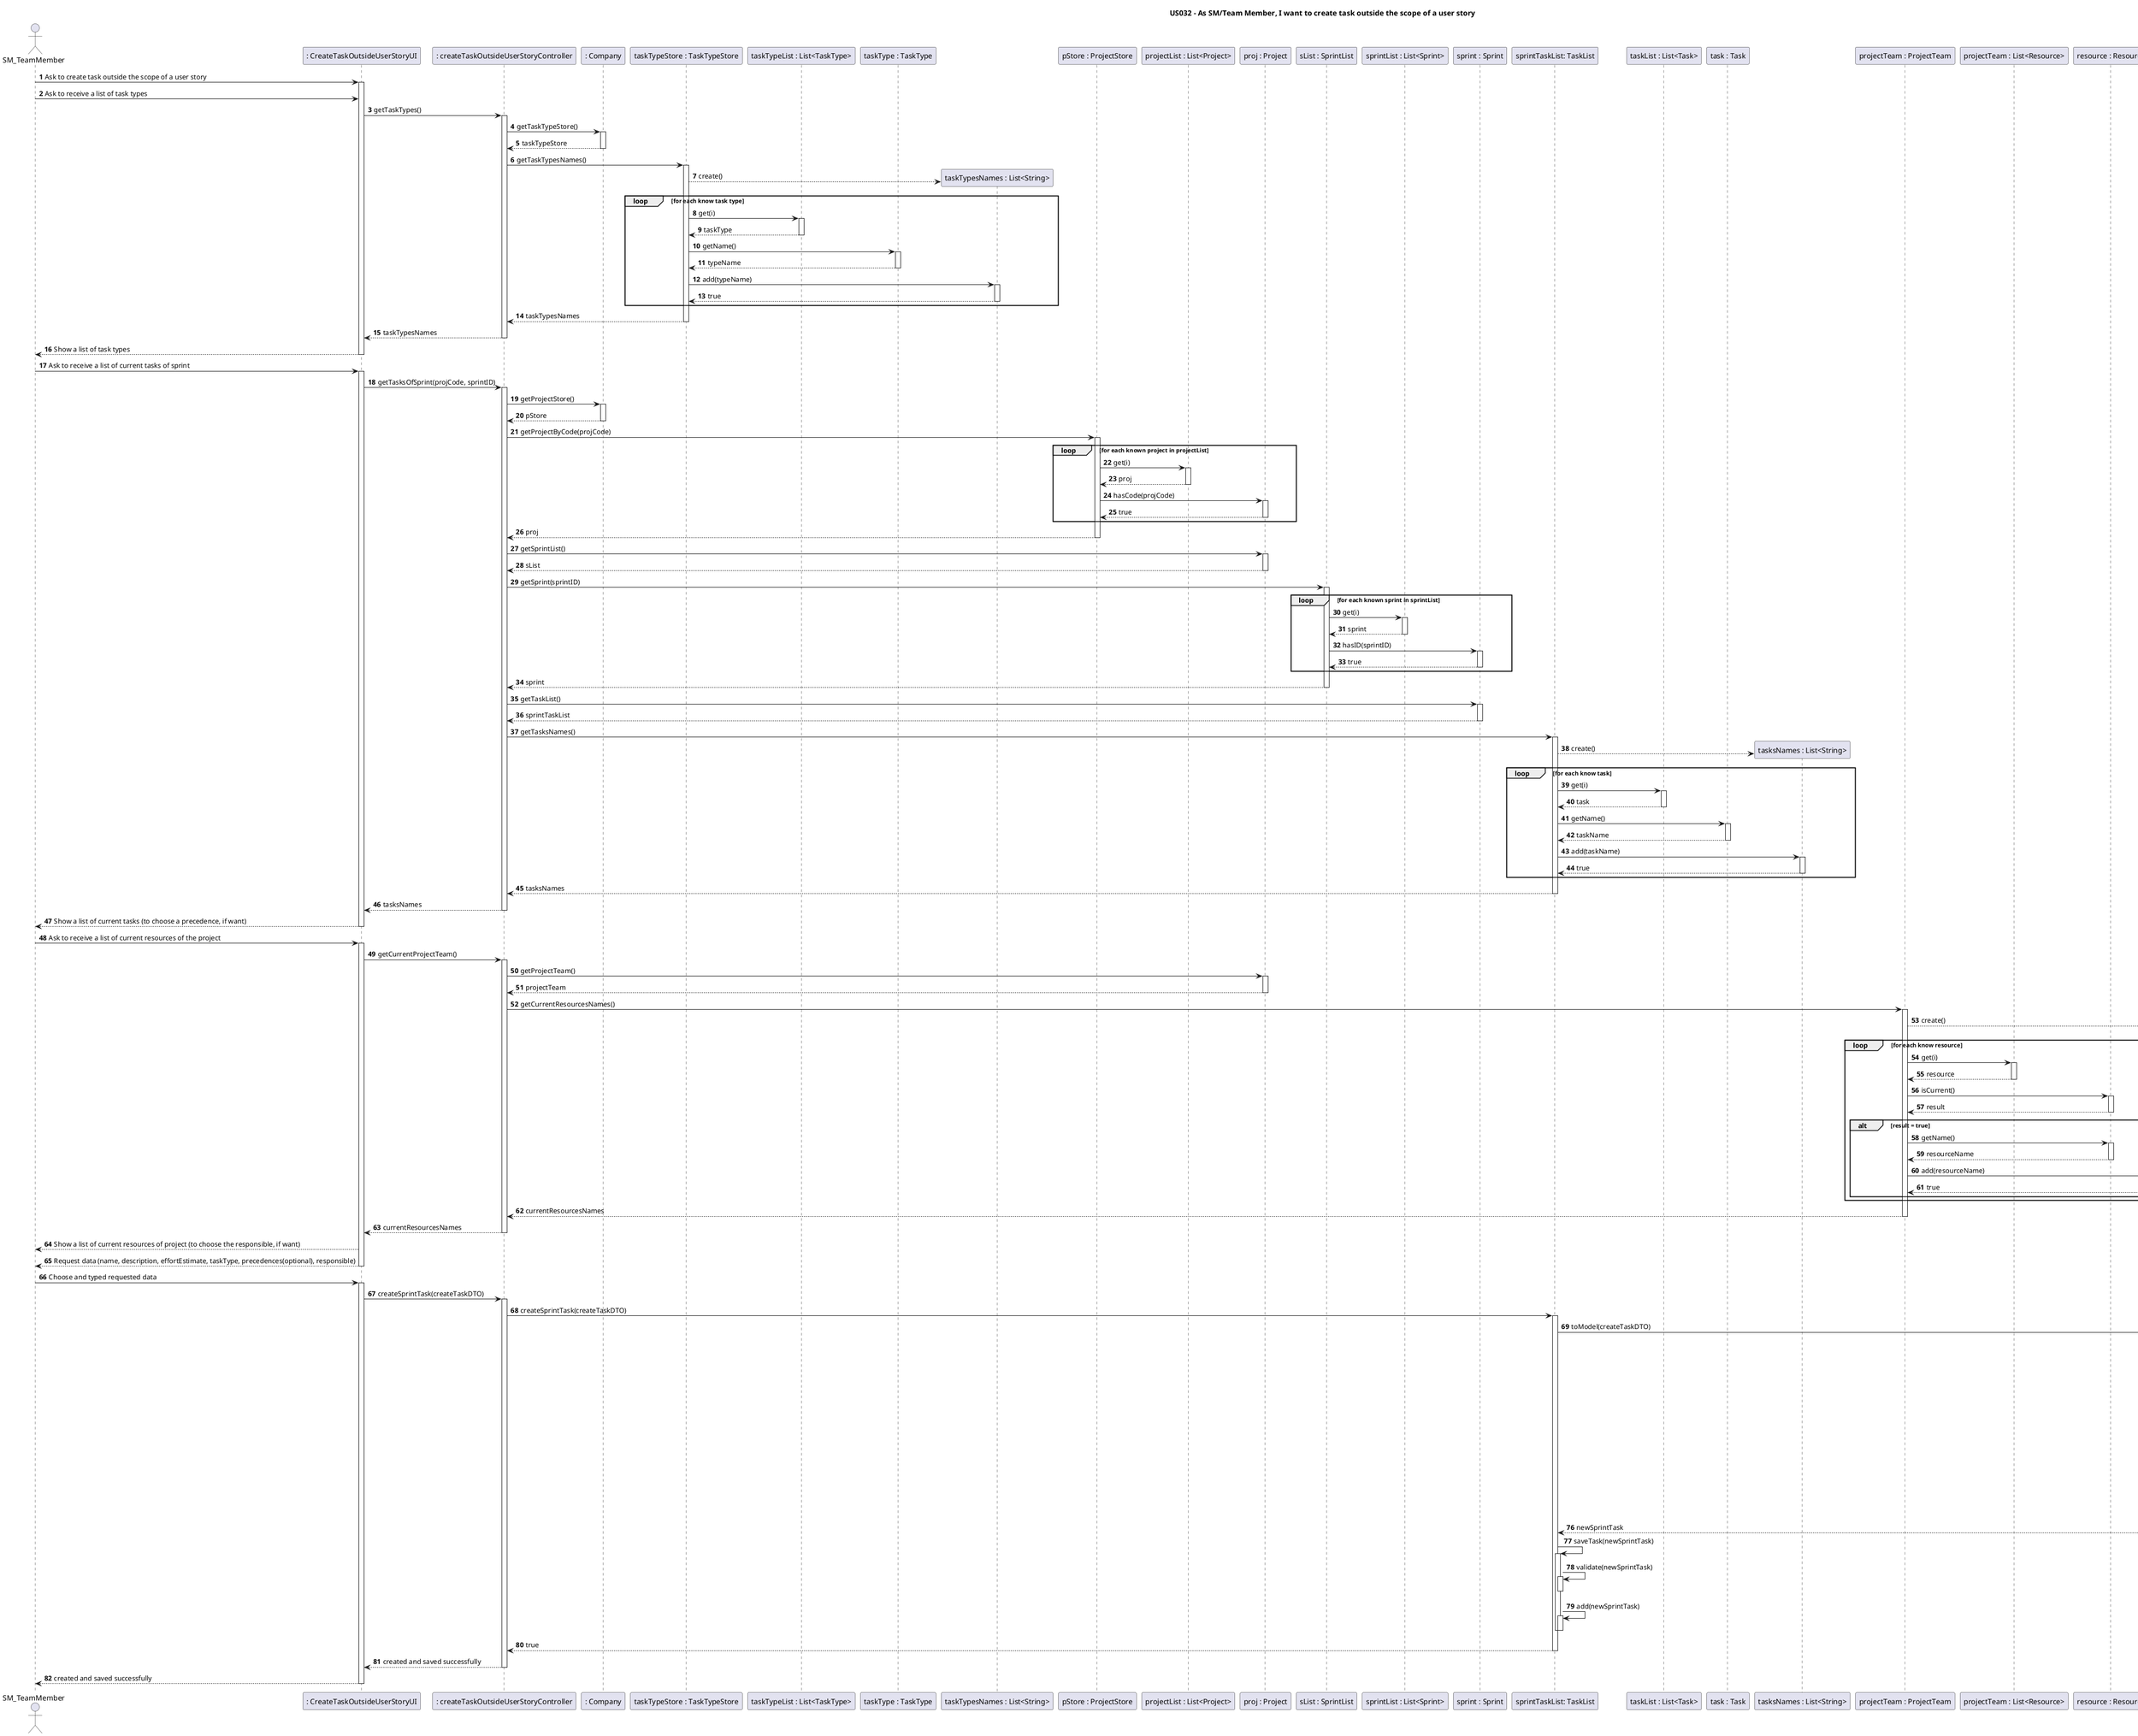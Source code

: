 @startuml
'https://plantuml.com/sequence-diagram

title US032 - As SM/Team Member, I want to create task outside the scope of a user story

autonumber

actor SM_TeamMember as actor
participant ": CreateTaskOutsideUserStoryUI" as UI
participant ": createTaskOutsideUserStoryController" as Ctrl
participant ": Company" as co
participant "taskTypeStore : TaskTypeStore" as tTStore
participant "taskTypeList : List<TaskType>" as listTaskType
participant "taskType : TaskType" as tType
participant "taskTypesNames : List<String>" as listTypes
participant "pStore : ProjectStore" as pStore
participant "projectList : List<Project>" as listProj
participant "proj : Project" as proj
participant "sList : SprintList" as sList
participant "sprintList : List<Sprint>" as listSprint
participant "sprint : Sprint" as sprint
participant "sprintTaskList: TaskList" as tList
participant "taskList : List<Task>" as listTask
participant "task : Task" as task
participant "tasksNames : List<String>" as listTasks
participant "projectTeam : ProjectTeam" as cPTeam
participant "projectTeam : List<Resource>" as listResources
participant "resource : Resource" as res
participant "currentResourcesName : List<String>" as listRes
participant ": TaskMapper" as tMapper
participant "createTaskDTO : CreateTaskDTO" as cTDTO
participant "newSprintTask : Task" as newTask


actor -> UI: Ask to create task outside the scope of a user story
activate UI

actor -> UI: Ask to receive a list of task types

autoactivate on
UI -> Ctrl: getTaskTypes()

Ctrl -> co: getTaskTypeStore()

co --> Ctrl: taskTypeStore

Ctrl -> tTStore: getTaskTypesNames()

tTStore --> listTypes**: create()

loop for each know task type

tTStore -> listTaskType: get(i)

listTaskType --> tTStore: taskType

tTStore -> tType: getName()

tType --> tTStore: typeName

tTStore -> listTypes: add(typeName)

listTypes --> tTStore: true

end

tTStore --> Ctrl: taskTypesNames

Ctrl --> UI: taskTypesNames

UI --> actor: Show a list of task types

actor -> UI: Ask to receive a list of current tasks of sprint

UI -> Ctrl: getTasksOfSprint(projCode, sprintID)

Ctrl -> co: getProjectStore()

co --> Ctrl: pStore

Ctrl -> pStore: getProjectByCode(projCode)

loop for each known project in projectList

pStore -> listProj: get(i)

listProj --> pStore: proj

pStore -> proj: hasCode(projCode)

proj --> pStore: true

end

pStore --> Ctrl: proj

Ctrl -> proj: getSprintList()

proj --> Ctrl: sList

Ctrl -> sList: getSprint(sprintID)

loop for each known sprint in sprintList

sList -> listSprint: get(i)

listSprint --> sList: sprint

sList -> sprint: hasID(sprintID)

sprint --> sList: true

end

sList --> Ctrl: sprint

autoactivate on
Ctrl -> sprint: getTaskList()

sprint --> Ctrl: sprintTaskList

Ctrl -> tList: getTasksNames()

tList --> listTasks**: create()

loop for each know task

tList -> listTask: get(i)

listTask --> tList: task

tList -> task: getName()

task --> tList: taskName

tList -> listTasks: add(taskName)

listTasks --> tList: true

end

tList --> Ctrl: tasksNames

Ctrl --> UI: tasksNames

UI --> actor: Show a list of current tasks (to choose a precedence, if want)

actor -> UI: Ask to receive a list of current resources of the project

UI -> Ctrl: getCurrentProjectTeam()

Ctrl -> proj: getProjectTeam()

proj --> Ctrl: projectTeam

Ctrl -> cPTeam: getCurrentResourcesNames()

cPTeam --> listRes**: create()

loop for each know resource

cPTeam -> listResources: get(i)

listResources --> cPTeam: resource

cPTeam -> res: isCurrent()

res --> cPTeam: result

alt result = true

cPTeam -> res: getName()

res --> cPTeam: resourceName

cPTeam -> listRes: add(resourceName)

listRes --> cPTeam: true

end

end

cPTeam --> Ctrl: currentResourcesNames

Ctrl --> UI: currentResourcesNames
autoactivate off

UI --> actor: Show a list of current resources of project (to choose the responsible, if want)

autoactivate on
UI --> actor: Request data (name, description, effortEstimate, taskType, precedences(optional), responsible)

actor -> UI: Choose and typed requested data

UI -> Ctrl: createSprintTask(createTaskDTO)

Ctrl -> tList: createSprintTask(createTaskDTO)

tList -> tMapper: toModel(createTaskDTO)

tMapper -> cTDTO: name = getName()
deactivate cTDTO

tMapper -> cTDTO: description = getDescription()
deactivate cTDTO

tMapper -> cTDTO: effortEstimate = getEffortEstimate()
deactivate cTDTO

tMapper -> cTDTO: taskType = getTaskType()
deactivate cTDTO

tMapper -> cTDTO: responsible = getResponsible()
deactivate cTDTO

tMapper -> newTask**: createTask(name, description, effortEstimate, taskType, responsible)

tMapper --> tList: newSprintTask

tList -> tList: saveTask(newSprintTask)

tList -> tList: validate(newSprintTask)
deactivate tList

tList -> tList: add(newSprintTask)
deactivate tList
deactivate tList

tList --> Ctrl: true

Ctrl --> UI: created and saved successfully

UI --> actor: created and saved successfully

@enduml